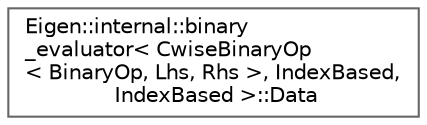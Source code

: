 digraph "Graphical Class Hierarchy"
{
 // LATEX_PDF_SIZE
  bgcolor="transparent";
  edge [fontname=Helvetica,fontsize=10,labelfontname=Helvetica,labelfontsize=10];
  node [fontname=Helvetica,fontsize=10,shape=box,height=0.2,width=0.4];
  rankdir="LR";
  Node0 [id="Node000000",label="Eigen::internal::binary\l_evaluator\< CwiseBinaryOp\l\< BinaryOp, Lhs, Rhs \>, IndexBased,\l IndexBased \>::Data",height=0.2,width=0.4,color="grey40", fillcolor="white", style="filled",URL="$structEigen_1_1internal_1_1binary__evaluator_3_01CwiseBinaryOp_3_01BinaryOp_00_01Lhs_00_01Rhs_01f843e533db22b7b6ad147d77b779bfad.html",tooltip=" "];
}
